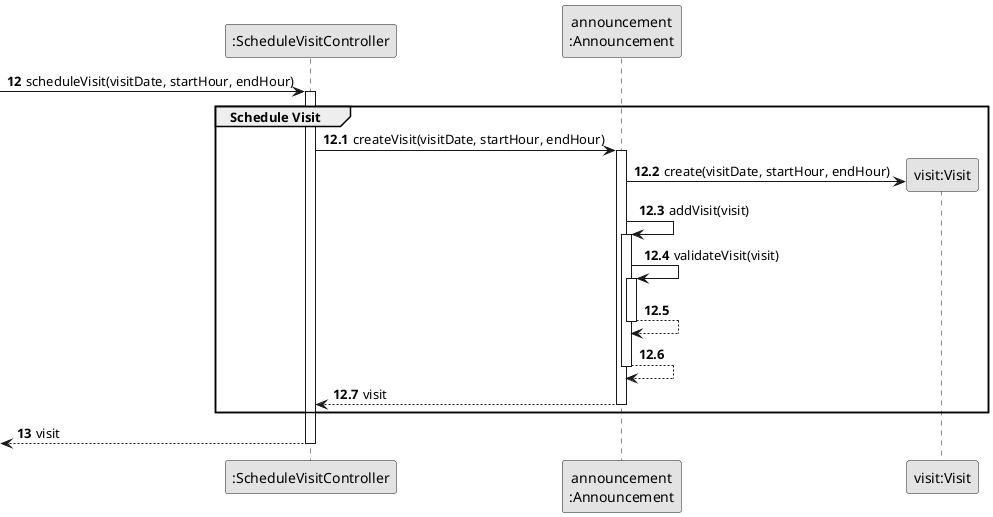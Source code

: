 @startuml
skinparam monochrome true
skinparam packageStyle rectangle
skinparam shadowing false

participant ":ScheduleVisitController" as CTRL
participant "announcement\n:Announcement" as ANNOUNCE
participant "visit:Visit" as VST

autonumber 12

    -> CTRL : scheduleVisit(visitDate, startHour, endHour)
    activate CTRL

    autonumber 12.1

    group Schedule Visit

    CTRL -> ANNOUNCE : createVisit(visitDate, startHour, endHour)
    activate ANNOUNCE



    ANNOUNCE -> VST** : create(visitDate, startHour, endHour)

     ANNOUNCE -> ANNOUNCE : addVisit(visit)
     activate ANNOUNCE

     ANNOUNCE -> ANNOUNCE : validateVisit(visit)
     activate ANNOUNCE

        ANNOUNCE --> ANNOUNCE
     deactivate ANNOUNCE

     ANNOUNCE --> ANNOUNCE
     deactivate ANNOUNCE

        ANNOUNCE --> CTRL : visit
    deactivate ANNOUNCE

    end group

    autonumber 13
        <-- CTRL : visit
    deactivate CTRL

@enduml